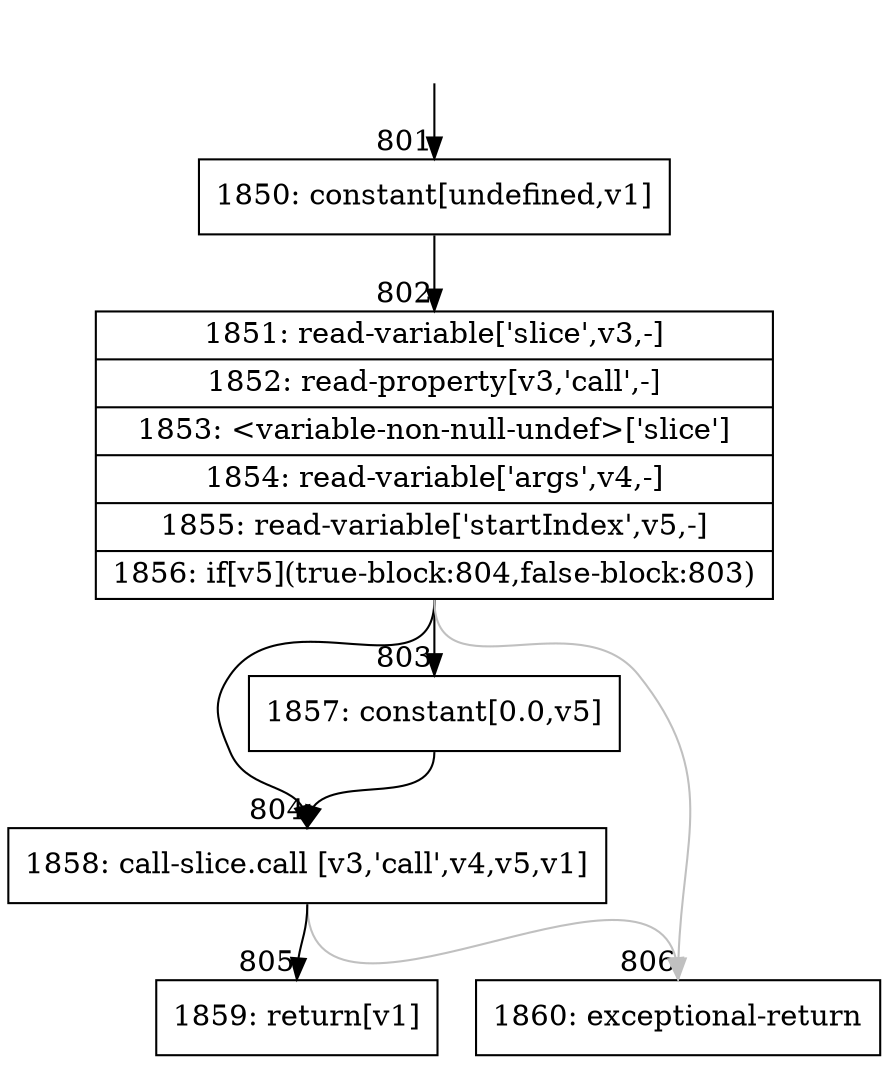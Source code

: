 digraph {
rankdir="TD"
BB_entry59[shape=none,label=""];
BB_entry59 -> BB801 [tailport=s, headport=n, headlabel="    801"]
BB801 [shape=record label="{1850: constant[undefined,v1]}" ] 
BB801 -> BB802 [tailport=s, headport=n, headlabel="      802"]
BB802 [shape=record label="{1851: read-variable['slice',v3,-]|1852: read-property[v3,'call',-]|1853: \<variable-non-null-undef\>['slice']|1854: read-variable['args',v4,-]|1855: read-variable['startIndex',v5,-]|1856: if[v5](true-block:804,false-block:803)}" ] 
BB802 -> BB804 [tailport=s, headport=n, headlabel="      804"]
BB802 -> BB803 [tailport=s, headport=n, headlabel="      803"]
BB802 -> BB806 [tailport=s, headport=n, color=gray, headlabel="      806"]
BB803 [shape=record label="{1857: constant[0.0,v5]}" ] 
BB803 -> BB804 [tailport=s, headport=n]
BB804 [shape=record label="{1858: call-slice.call [v3,'call',v4,v5,v1]}" ] 
BB804 -> BB805 [tailport=s, headport=n, headlabel="      805"]
BB804 -> BB806 [tailport=s, headport=n, color=gray]
BB805 [shape=record label="{1859: return[v1]}" ] 
BB806 [shape=record label="{1860: exceptional-return}" ] 
//#$~ 1132
}
